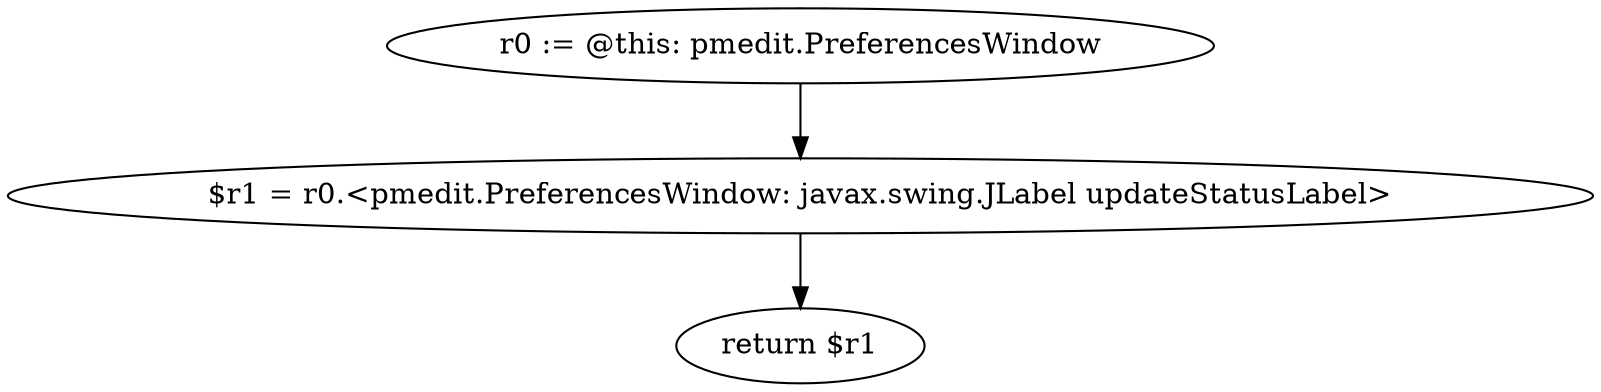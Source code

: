 digraph "unitGraph" {
    "r0 := @this: pmedit.PreferencesWindow"
    "$r1 = r0.<pmedit.PreferencesWindow: javax.swing.JLabel updateStatusLabel>"
    "return $r1"
    "r0 := @this: pmedit.PreferencesWindow"->"$r1 = r0.<pmedit.PreferencesWindow: javax.swing.JLabel updateStatusLabel>";
    "$r1 = r0.<pmedit.PreferencesWindow: javax.swing.JLabel updateStatusLabel>"->"return $r1";
}
